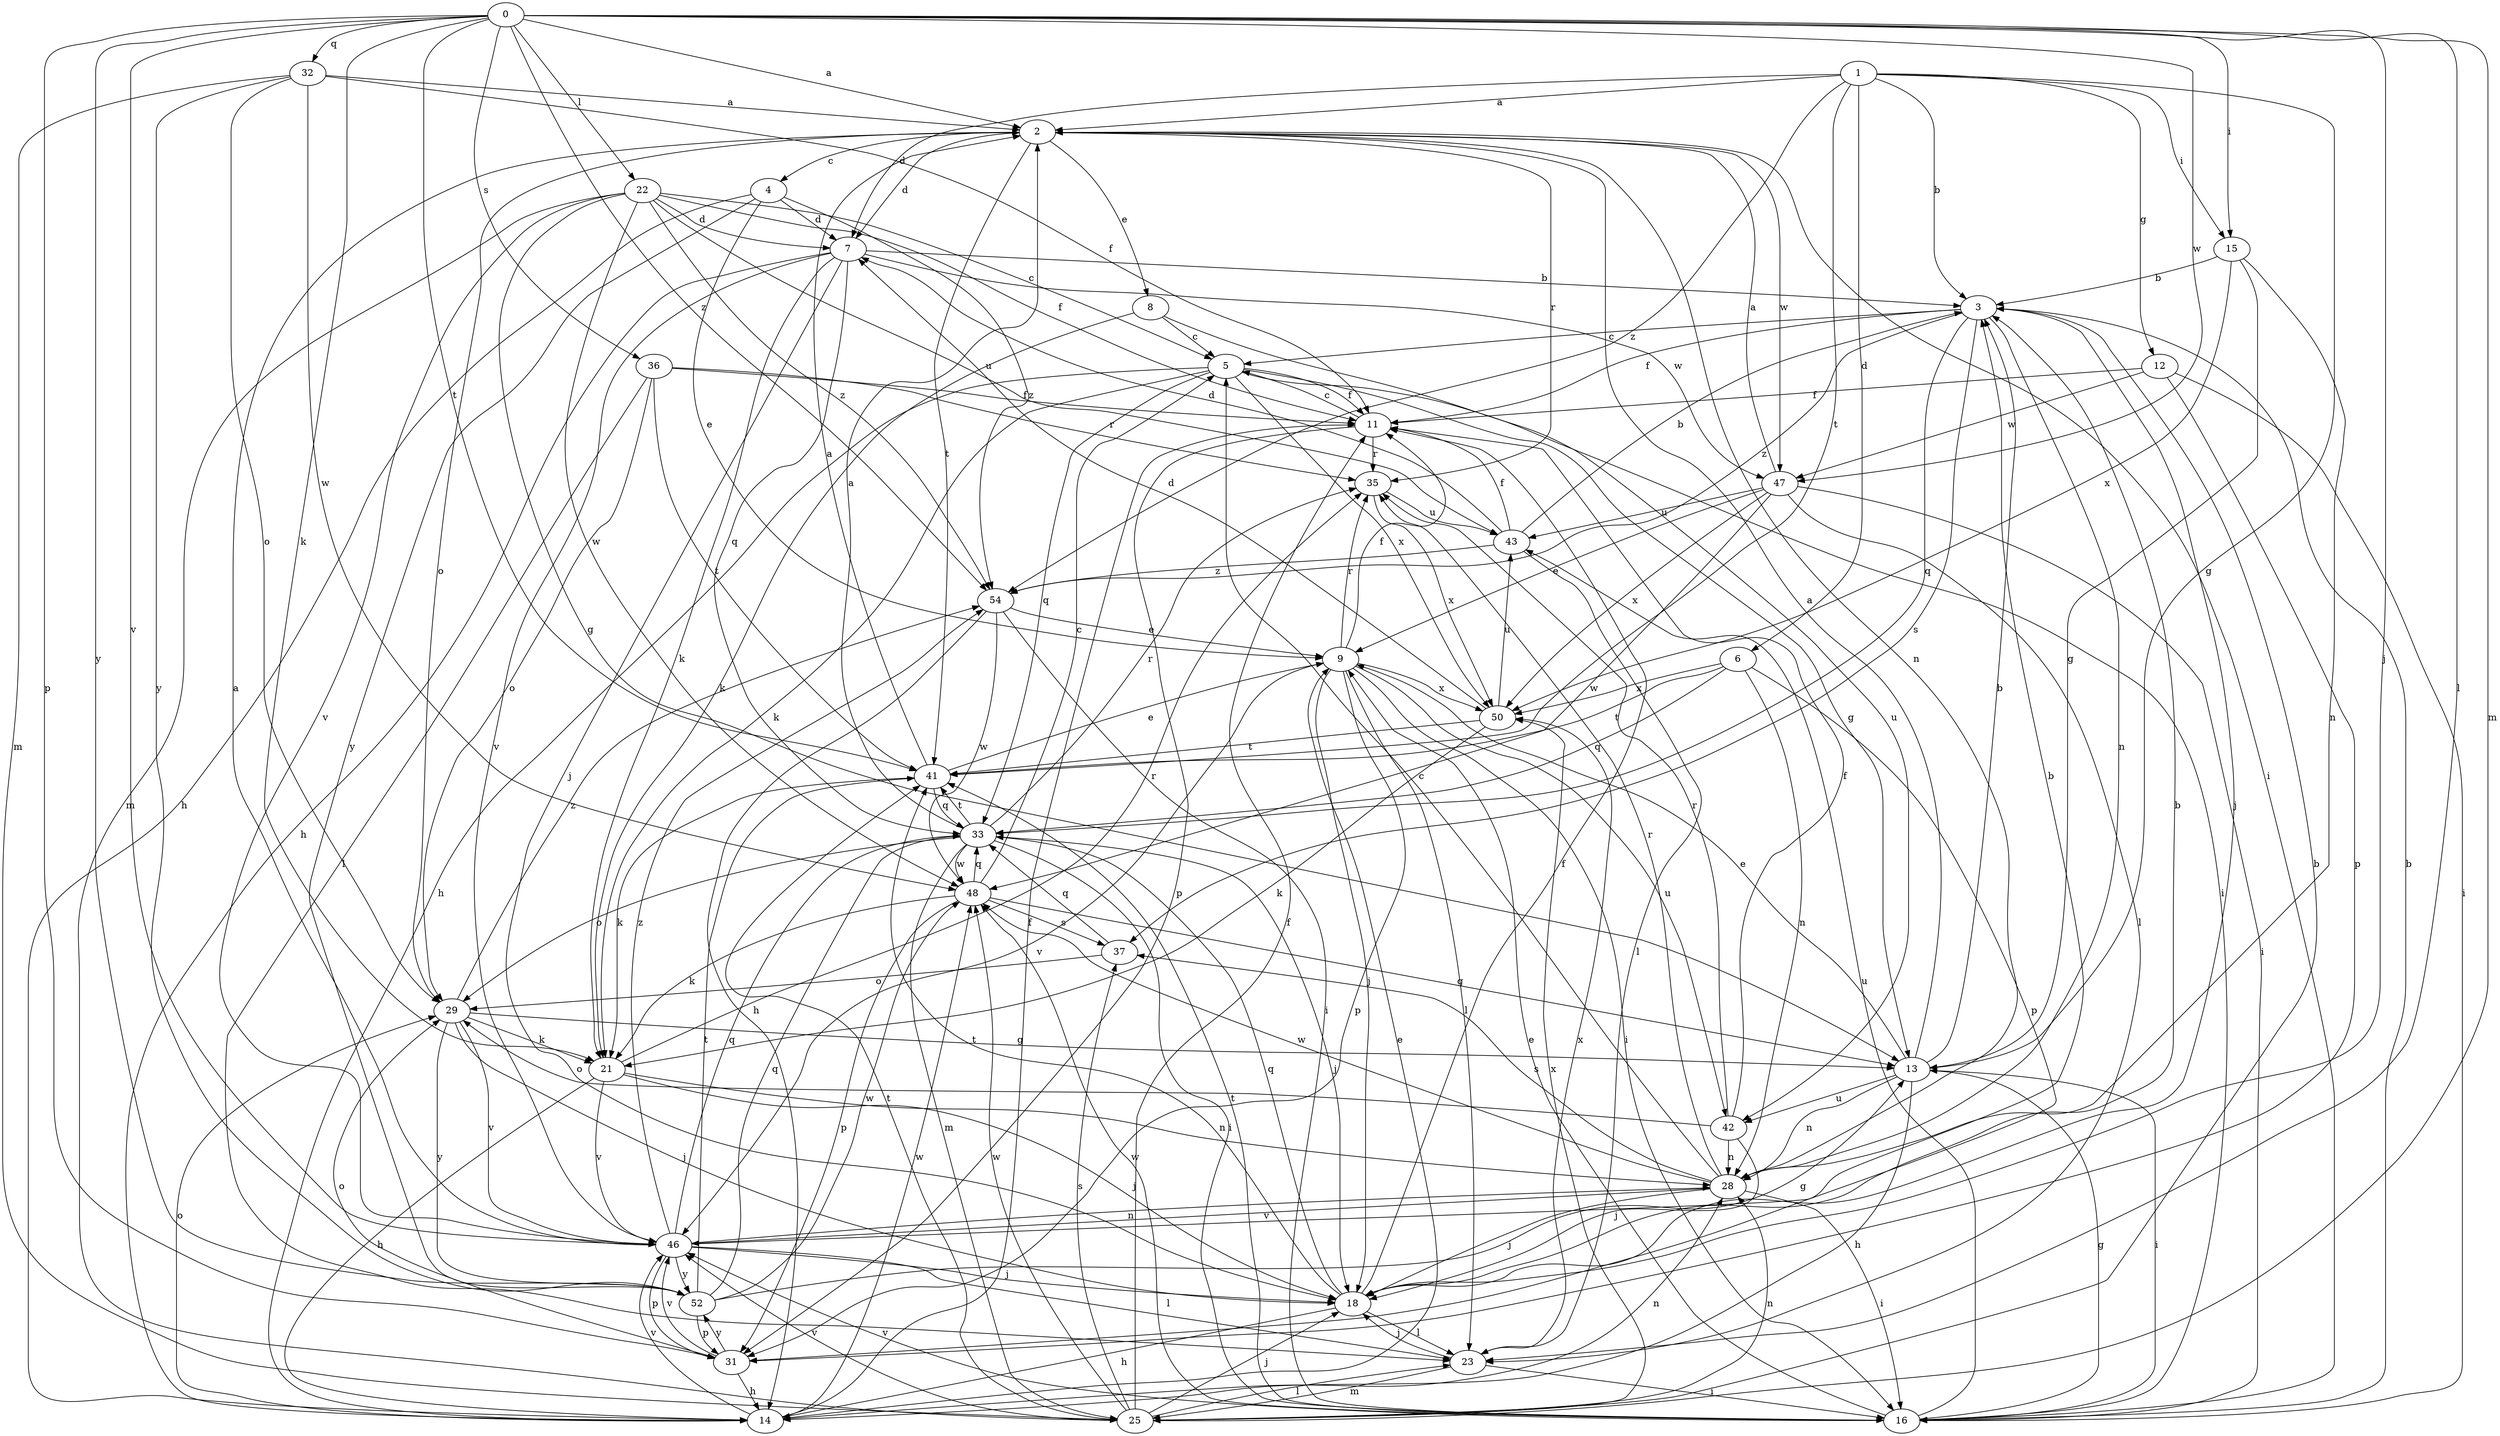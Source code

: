 strict digraph  {
0;
1;
2;
3;
4;
5;
6;
7;
8;
9;
11;
12;
13;
14;
15;
16;
18;
21;
22;
23;
25;
28;
29;
31;
32;
33;
35;
36;
37;
41;
42;
43;
46;
47;
48;
50;
52;
54;
0 -> 2  [label=a];
0 -> 15  [label=i];
0 -> 18  [label=j];
0 -> 21  [label=k];
0 -> 22  [label=l];
0 -> 23  [label=l];
0 -> 25  [label=m];
0 -> 31  [label=p];
0 -> 32  [label=q];
0 -> 36  [label=s];
0 -> 41  [label=t];
0 -> 46  [label=v];
0 -> 47  [label=w];
0 -> 52  [label=y];
0 -> 54  [label=z];
1 -> 2  [label=a];
1 -> 3  [label=b];
1 -> 6  [label=d];
1 -> 7  [label=d];
1 -> 12  [label=g];
1 -> 13  [label=g];
1 -> 15  [label=i];
1 -> 41  [label=t];
1 -> 54  [label=z];
2 -> 4  [label=c];
2 -> 7  [label=d];
2 -> 8  [label=e];
2 -> 16  [label=i];
2 -> 28  [label=n];
2 -> 29  [label=o];
2 -> 35  [label=r];
2 -> 41  [label=t];
2 -> 47  [label=w];
3 -> 5  [label=c];
3 -> 11  [label=f];
3 -> 18  [label=j];
3 -> 28  [label=n];
3 -> 33  [label=q];
3 -> 37  [label=s];
3 -> 54  [label=z];
4 -> 7  [label=d];
4 -> 9  [label=e];
4 -> 14  [label=h];
4 -> 52  [label=y];
4 -> 54  [label=z];
5 -> 11  [label=f];
5 -> 13  [label=g];
5 -> 14  [label=h];
5 -> 16  [label=i];
5 -> 21  [label=k];
5 -> 33  [label=q];
5 -> 50  [label=x];
6 -> 28  [label=n];
6 -> 31  [label=p];
6 -> 33  [label=q];
6 -> 41  [label=t];
6 -> 50  [label=x];
7 -> 3  [label=b];
7 -> 14  [label=h];
7 -> 18  [label=j];
7 -> 21  [label=k];
7 -> 33  [label=q];
7 -> 46  [label=v];
7 -> 47  [label=w];
8 -> 5  [label=c];
8 -> 21  [label=k];
8 -> 42  [label=u];
9 -> 11  [label=f];
9 -> 16  [label=i];
9 -> 18  [label=j];
9 -> 23  [label=l];
9 -> 31  [label=p];
9 -> 35  [label=r];
9 -> 42  [label=u];
9 -> 46  [label=v];
9 -> 50  [label=x];
11 -> 5  [label=c];
11 -> 31  [label=p];
11 -> 35  [label=r];
12 -> 11  [label=f];
12 -> 16  [label=i];
12 -> 31  [label=p];
12 -> 47  [label=w];
13 -> 2  [label=a];
13 -> 3  [label=b];
13 -> 9  [label=e];
13 -> 14  [label=h];
13 -> 16  [label=i];
13 -> 28  [label=n];
13 -> 42  [label=u];
14 -> 9  [label=e];
14 -> 11  [label=f];
14 -> 28  [label=n];
14 -> 29  [label=o];
14 -> 46  [label=v];
14 -> 48  [label=w];
15 -> 3  [label=b];
15 -> 13  [label=g];
15 -> 28  [label=n];
15 -> 50  [label=x];
16 -> 3  [label=b];
16 -> 9  [label=e];
16 -> 13  [label=g];
16 -> 41  [label=t];
16 -> 43  [label=u];
16 -> 46  [label=v];
16 -> 48  [label=w];
18 -> 3  [label=b];
18 -> 11  [label=f];
18 -> 14  [label=h];
18 -> 23  [label=l];
18 -> 33  [label=q];
18 -> 41  [label=t];
21 -> 14  [label=h];
21 -> 18  [label=j];
21 -> 28  [label=n];
21 -> 35  [label=r];
21 -> 46  [label=v];
22 -> 5  [label=c];
22 -> 7  [label=d];
22 -> 11  [label=f];
22 -> 13  [label=g];
22 -> 25  [label=m];
22 -> 43  [label=u];
22 -> 46  [label=v];
22 -> 48  [label=w];
22 -> 54  [label=z];
23 -> 16  [label=i];
23 -> 18  [label=j];
23 -> 25  [label=m];
23 -> 50  [label=x];
25 -> 3  [label=b];
25 -> 11  [label=f];
25 -> 18  [label=j];
25 -> 23  [label=l];
25 -> 28  [label=n];
25 -> 37  [label=s];
25 -> 41  [label=t];
25 -> 46  [label=v];
25 -> 48  [label=w];
25 -> 50  [label=x];
28 -> 5  [label=c];
28 -> 16  [label=i];
28 -> 18  [label=j];
28 -> 35  [label=r];
28 -> 37  [label=s];
28 -> 46  [label=v];
28 -> 48  [label=w];
29 -> 13  [label=g];
29 -> 18  [label=j];
29 -> 21  [label=k];
29 -> 46  [label=v];
29 -> 52  [label=y];
29 -> 54  [label=z];
31 -> 14  [label=h];
31 -> 29  [label=o];
31 -> 46  [label=v];
31 -> 52  [label=y];
32 -> 2  [label=a];
32 -> 11  [label=f];
32 -> 25  [label=m];
32 -> 29  [label=o];
32 -> 48  [label=w];
32 -> 52  [label=y];
33 -> 2  [label=a];
33 -> 16  [label=i];
33 -> 18  [label=j];
33 -> 25  [label=m];
33 -> 29  [label=o];
33 -> 35  [label=r];
33 -> 41  [label=t];
33 -> 48  [label=w];
35 -> 43  [label=u];
35 -> 50  [label=x];
36 -> 11  [label=f];
36 -> 23  [label=l];
36 -> 29  [label=o];
36 -> 35  [label=r];
36 -> 41  [label=t];
37 -> 29  [label=o];
37 -> 33  [label=q];
41 -> 2  [label=a];
41 -> 9  [label=e];
41 -> 21  [label=k];
41 -> 33  [label=q];
42 -> 11  [label=f];
42 -> 18  [label=j];
42 -> 28  [label=n];
42 -> 29  [label=o];
42 -> 35  [label=r];
43 -> 3  [label=b];
43 -> 7  [label=d];
43 -> 11  [label=f];
43 -> 23  [label=l];
43 -> 54  [label=z];
46 -> 2  [label=a];
46 -> 3  [label=b];
46 -> 18  [label=j];
46 -> 23  [label=l];
46 -> 28  [label=n];
46 -> 31  [label=p];
46 -> 33  [label=q];
46 -> 52  [label=y];
46 -> 54  [label=z];
47 -> 2  [label=a];
47 -> 9  [label=e];
47 -> 16  [label=i];
47 -> 23  [label=l];
47 -> 43  [label=u];
47 -> 48  [label=w];
47 -> 50  [label=x];
48 -> 5  [label=c];
48 -> 13  [label=g];
48 -> 21  [label=k];
48 -> 31  [label=p];
48 -> 33  [label=q];
48 -> 37  [label=s];
50 -> 7  [label=d];
50 -> 21  [label=k];
50 -> 41  [label=t];
50 -> 43  [label=u];
52 -> 13  [label=g];
52 -> 31  [label=p];
52 -> 33  [label=q];
52 -> 41  [label=t];
52 -> 48  [label=w];
54 -> 9  [label=e];
54 -> 14  [label=h];
54 -> 16  [label=i];
54 -> 48  [label=w];
}
